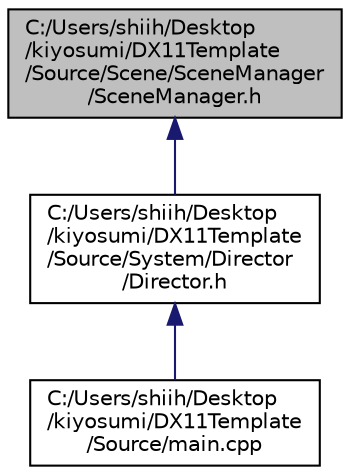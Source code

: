 digraph "C:/Users/shiih/Desktop/kiyosumi/DX11Template/Source/Scene/SceneManager/SceneManager.h"
{
 // LATEX_PDF_SIZE
  edge [fontname="Helvetica",fontsize="10",labelfontname="Helvetica",labelfontsize="10"];
  node [fontname="Helvetica",fontsize="10",shape=record];
  Node1 [label="C:/Users/shiih/Desktop\l/kiyosumi/DX11Template\l/Source/Scene/SceneManager\l/SceneManager.h",height=0.2,width=0.4,color="black", fillcolor="grey75", style="filled", fontcolor="black",tooltip="シーンを管理する"];
  Node1 -> Node2 [dir="back",color="midnightblue",fontsize="10",style="solid",fontname="Helvetica"];
  Node2 [label="C:/Users/shiih/Desktop\l/kiyosumi/DX11Template\l/Source/System/Director\l/Director.h",height=0.2,width=0.4,color="black", fillcolor="white", style="filled",URL="$_director_8h.html",tooltip="プログラムの管理"];
  Node2 -> Node3 [dir="back",color="midnightblue",fontsize="10",style="solid",fontname="Helvetica"];
  Node3 [label="C:/Users/shiih/Desktop\l/kiyosumi/DX11Template\l/Source/main.cpp",height=0.2,width=0.4,color="black", fillcolor="white", style="filled",URL="$main_8cpp.html",tooltip="実行したときにここから始まる"];
}
